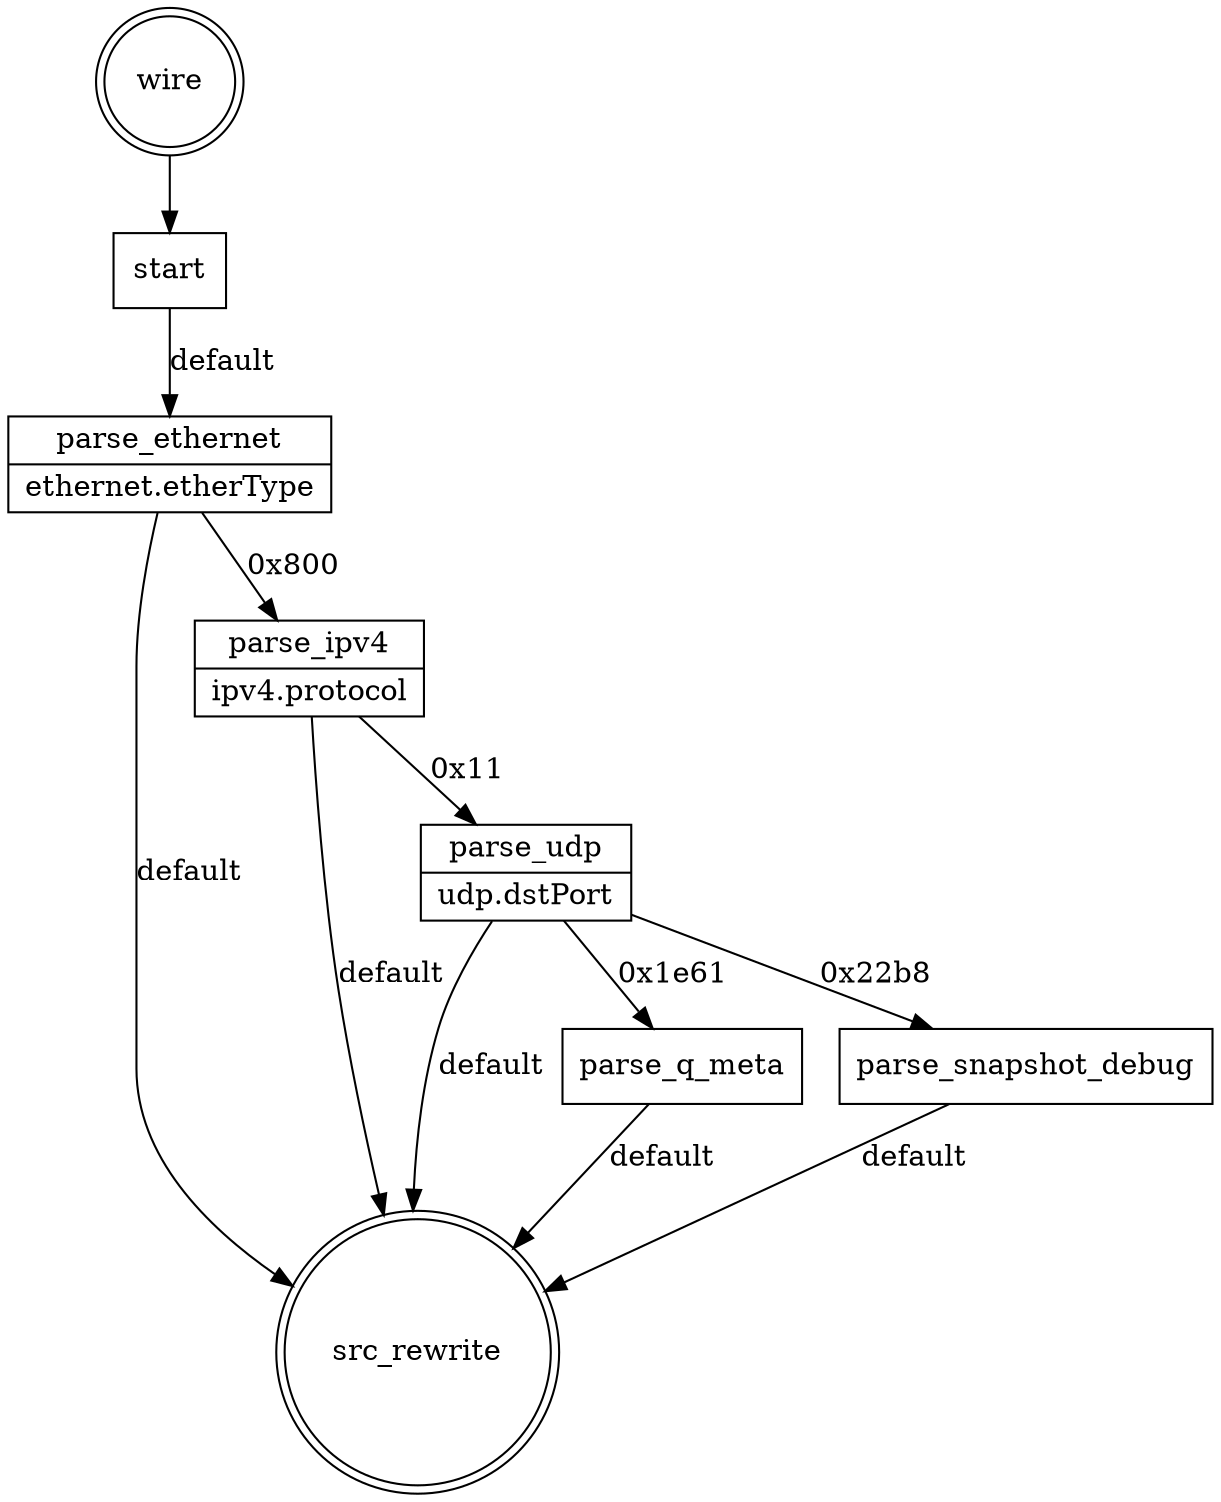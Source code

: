 digraph g {
   wire [shape=doublecircle];
   __table_src_rewrite [label=src_rewrite shape=doublecircle];
   wire -> start
   start [shape=record label="{start}"];
   start -> parse_ethernet [label="default"];
   parse_ethernet [shape=record label="{parse_ethernet | {ethernet.etherType}}"];
   parse_ethernet -> parse_ipv4 [label="0x800"];
   parse_ipv4 [shape=record label="{parse_ipv4 | {ipv4.protocol}}"];
   parse_ipv4 -> parse_udp [label="0x11"];
   parse_udp [shape=record label="{parse_udp | {udp.dstPort}}"];
   parse_udp -> parse_q_meta [label="0x1e61"];
   parse_q_meta [shape=record label="{parse_q_meta}"];
   parse_q_meta -> __table_src_rewrite [label="default"];
   parse_snapshot_debug [shape=record label="{parse_snapshot_debug}"];
   parse_snapshot_debug -> __table_src_rewrite [label="default"];
   parse_udp -> parse_snapshot_debug [label="0x22b8"];
   parse_udp -> __table_src_rewrite [label="default"];
   parse_ipv4 -> __table_src_rewrite [label="default"];
   parse_ethernet -> __table_src_rewrite [label="default"];
}
